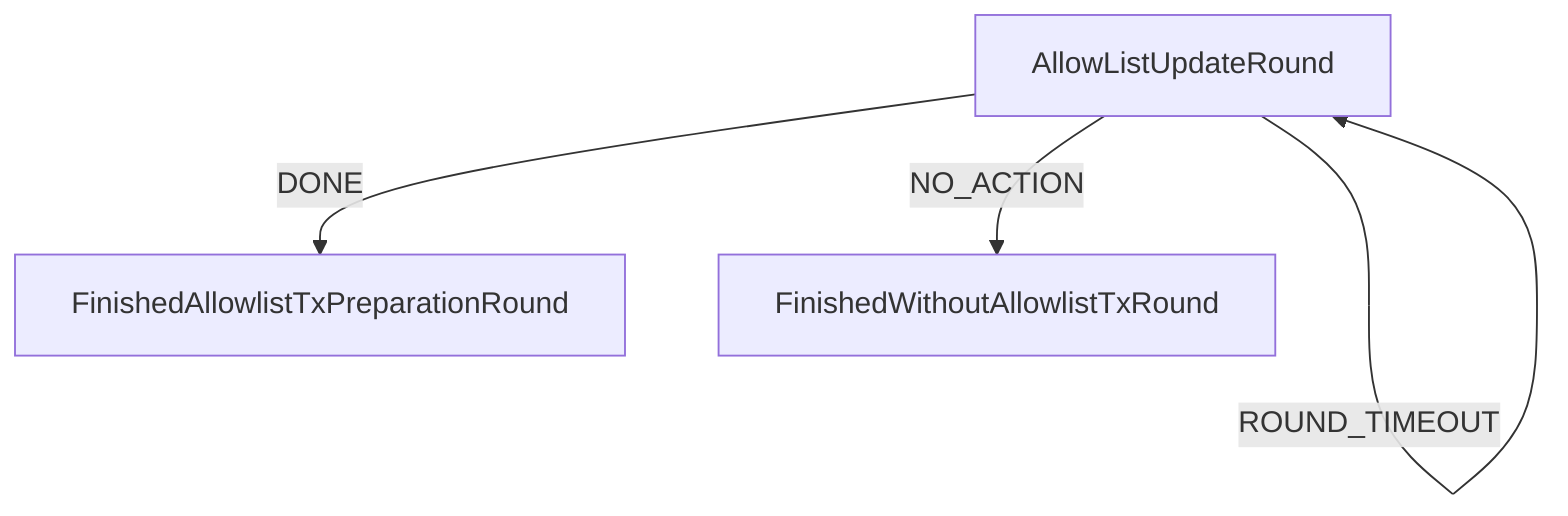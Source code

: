 graph TD
  AllowListUpdateRound
  AllowListUpdateRound
  FinishedAllowlistTxPreparationRound
  FinishedWithoutAllowlistTxRound
  AllowListUpdateRound -->|DONE| FinishedAllowlistTxPreparationRound
  AllowListUpdateRound -->|ERROR| AllowListUpdateRound
  AllowListUpdateRound -->|NO_ACTION| FinishedWithoutAllowlistTxRound
  AllowListUpdateRound -->|NO_MAJORITY| AllowListUpdateRound
  AllowListUpdateRound -->|ROUND_TIMEOUT| AllowListUpdateRound